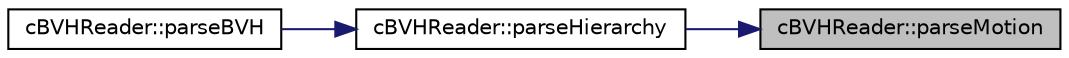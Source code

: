 digraph "cBVHReader::parseMotion"
{
 // LATEX_PDF_SIZE
  edge [fontname="Helvetica",fontsize="10",labelfontname="Helvetica",labelfontsize="10"];
  node [fontname="Helvetica",fontsize="10",shape=record];
  rankdir="RL";
  Node1 [label="cBVHReader::parseMotion",height=0.2,width=0.4,color="black", fillcolor="grey75", style="filled", fontcolor="black",tooltip=" "];
  Node1 -> Node2 [dir="back",color="midnightblue",fontsize="10",style="solid",fontname="Helvetica"];
  Node2 [label="cBVHReader::parseHierarchy",height=0.2,width=0.4,color="black", fillcolor="white", style="filled",URL="$classc_b_v_h_reader.html#a5a44348c38f297ba7f94f37bdd6b99da",tooltip=" "];
  Node2 -> Node3 [dir="back",color="midnightblue",fontsize="10",style="solid",fontname="Helvetica"];
  Node3 [label="cBVHReader::parseBVH",height=0.2,width=0.4,color="black", fillcolor="white", style="filled",URL="$classc_b_v_h_reader.html#a89e3c7df91fb99a0fd5e24980f94e2ee",tooltip=" "];
}
